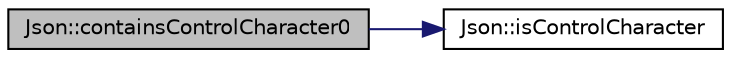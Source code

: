 digraph "Json::containsControlCharacter0"
{
 // LATEX_PDF_SIZE
  edge [fontname="Helvetica",fontsize="10",labelfontname="Helvetica",labelfontsize="10"];
  node [fontname="Helvetica",fontsize="10",shape=record];
  rankdir="LR";
  Node1 [label="Json::containsControlCharacter0",height=0.2,width=0.4,color="black", fillcolor="grey75", style="filled", fontcolor="black",tooltip=" "];
  Node1 -> Node2 [color="midnightblue",fontsize="10",style="solid",fontname="Helvetica"];
  Node2 [label="Json::isControlCharacter",height=0.2,width=0.4,color="black", fillcolor="white", style="filled",URL="$namespace_json.html#a0381e631737f51331065a388f4f59197",tooltip="Returns true if ch is a control character (in range [1,31])."];
}
